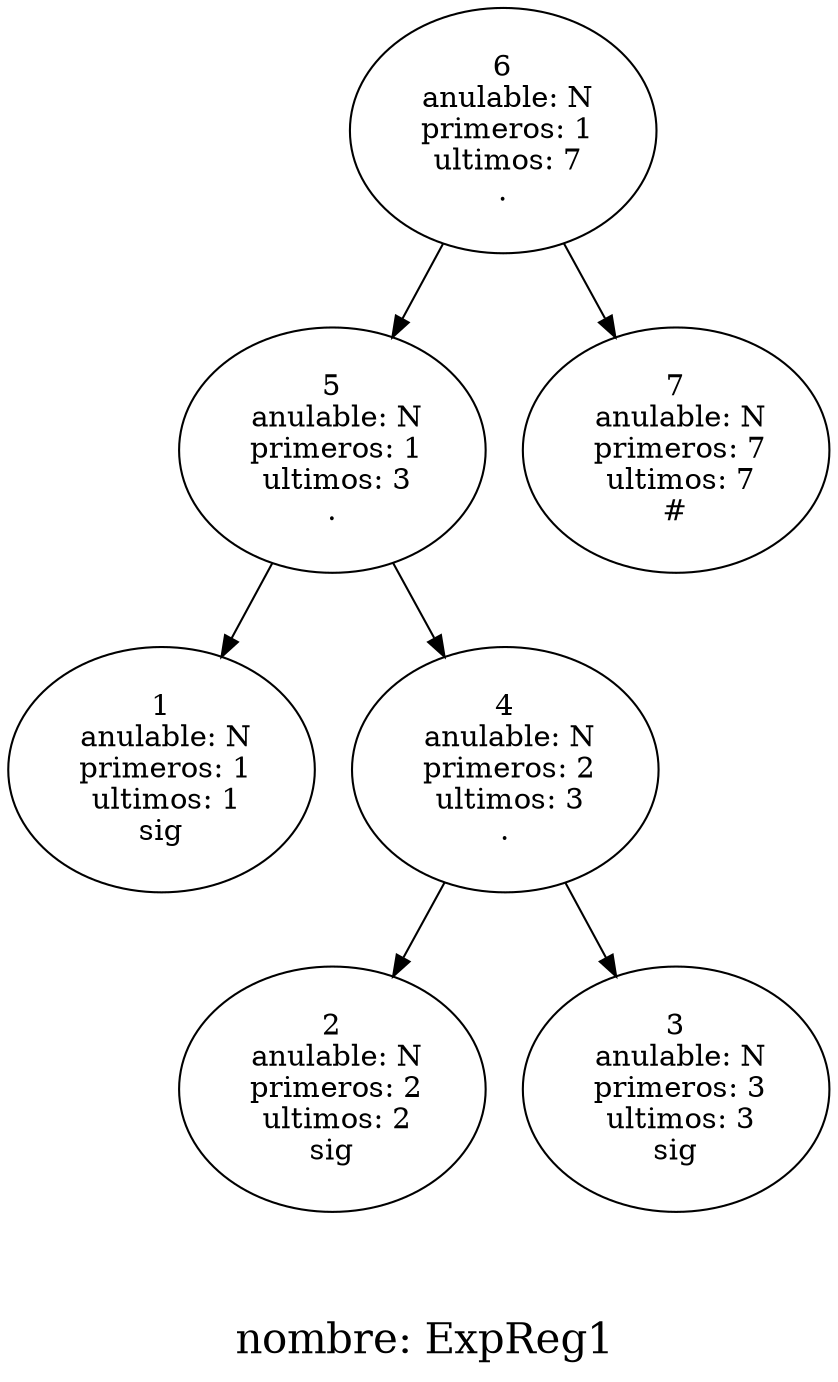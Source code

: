 digraph G { 

"6
 anulable: N
 primeros: 1
 ultimos: 7
."->"5
 anulable: N
 primeros: 1
 ultimos: 3
." 
"5
 anulable: N
 primeros: 1
 ultimos: 3
."->"1
 anulable: N
 primeros: 1
 ultimos: 1
sig" 
"5
 anulable: N
 primeros: 1
 ultimos: 3
."->"4
 anulable: N
 primeros: 2
 ultimos: 3
." 
"4
 anulable: N
 primeros: 2
 ultimos: 3
."->"2
 anulable: N
 primeros: 2
 ultimos: 2
sig" 
"4
 anulable: N
 primeros: 2
 ultimos: 3
."->"3
 anulable: N
 primeros: 3
 ultimos: 3
sig" 
"6
 anulable: N
 primeros: 1
 ultimos: 7
."->"7
 anulable: N
 primeros: 7
 ultimos: 7
#" 

label ="

 nombre: ExpReg1" ;
 fontsize=20;

 }
